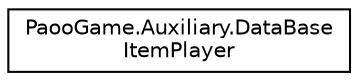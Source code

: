 digraph "Graphical Class Hierarchy"
{
 // INTERACTIVE_SVG=YES
 // LATEX_PDF_SIZE
  edge [fontname="Helvetica",fontsize="10",labelfontname="Helvetica",labelfontsize="10"];
  node [fontname="Helvetica",fontsize="10",shape=record];
  rankdir="LR";
  Node0 [label="PaooGame.Auxiliary.DataBase\lItemPlayer",height=0.2,width=0.4,color="black", fillcolor="white", style="filled",URL="$class_paoo_game_1_1_auxiliary_1_1_data_base_item_player.html",tooltip=" "];
}
